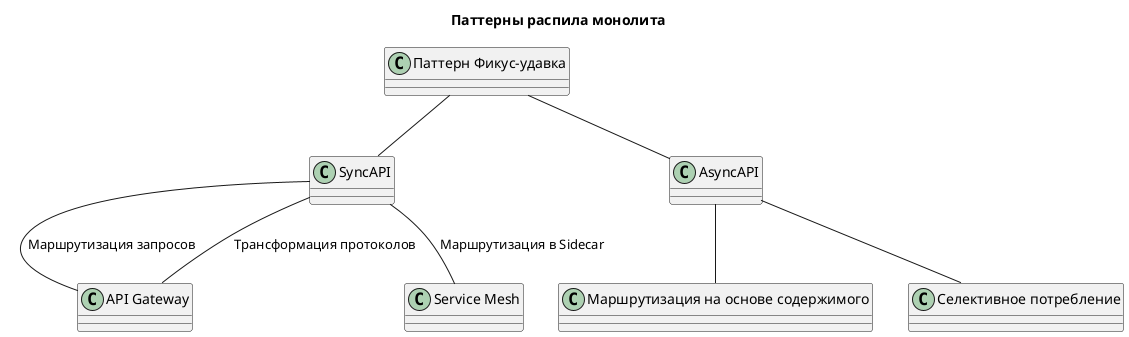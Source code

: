 @startuml (@id=code)

title Паттерны распила монолита

class "Паттерн Фикус-удавка" 
class "API Gateway"
class SyncAPI 
"Паттерн Фикус-удавка" -- SyncAPI 
SyncAPI -- "API Gateway" : Маршрутизация запросов
SyncAPI -- "API Gateway" : Трансформация протоколов
class "Service Mesh" 
SyncAPI -- "Service Mesh" : Маршрутизация в Sidecar 

class AsyncAPI
"Паттерн Фикус-удавка" -- AsyncAPI 
AsyncAPI -- "Маршрутизация на основе содержимого"
AsyncAPI -- "Селективное потребление"

' <<Core Domain>>
' class Предметная_Область <<Domain>>
' class Предметная_Подобласть <<Subdomain>>
' Предметная_Область "1" -- "*" Предметная_Подобласть: включает 
' Смысловое_Ядро -- Предметная_Область: важна бизнесу
' class Ограниченный_контекст <<Bounded Context>>
' Ограниченный_контекст -- Предметная_Область : единый язык
' class Карта_контекстов <<Map Context>>
' Карта_контекстов - Ограниченный_контекст: содержит

@enduml